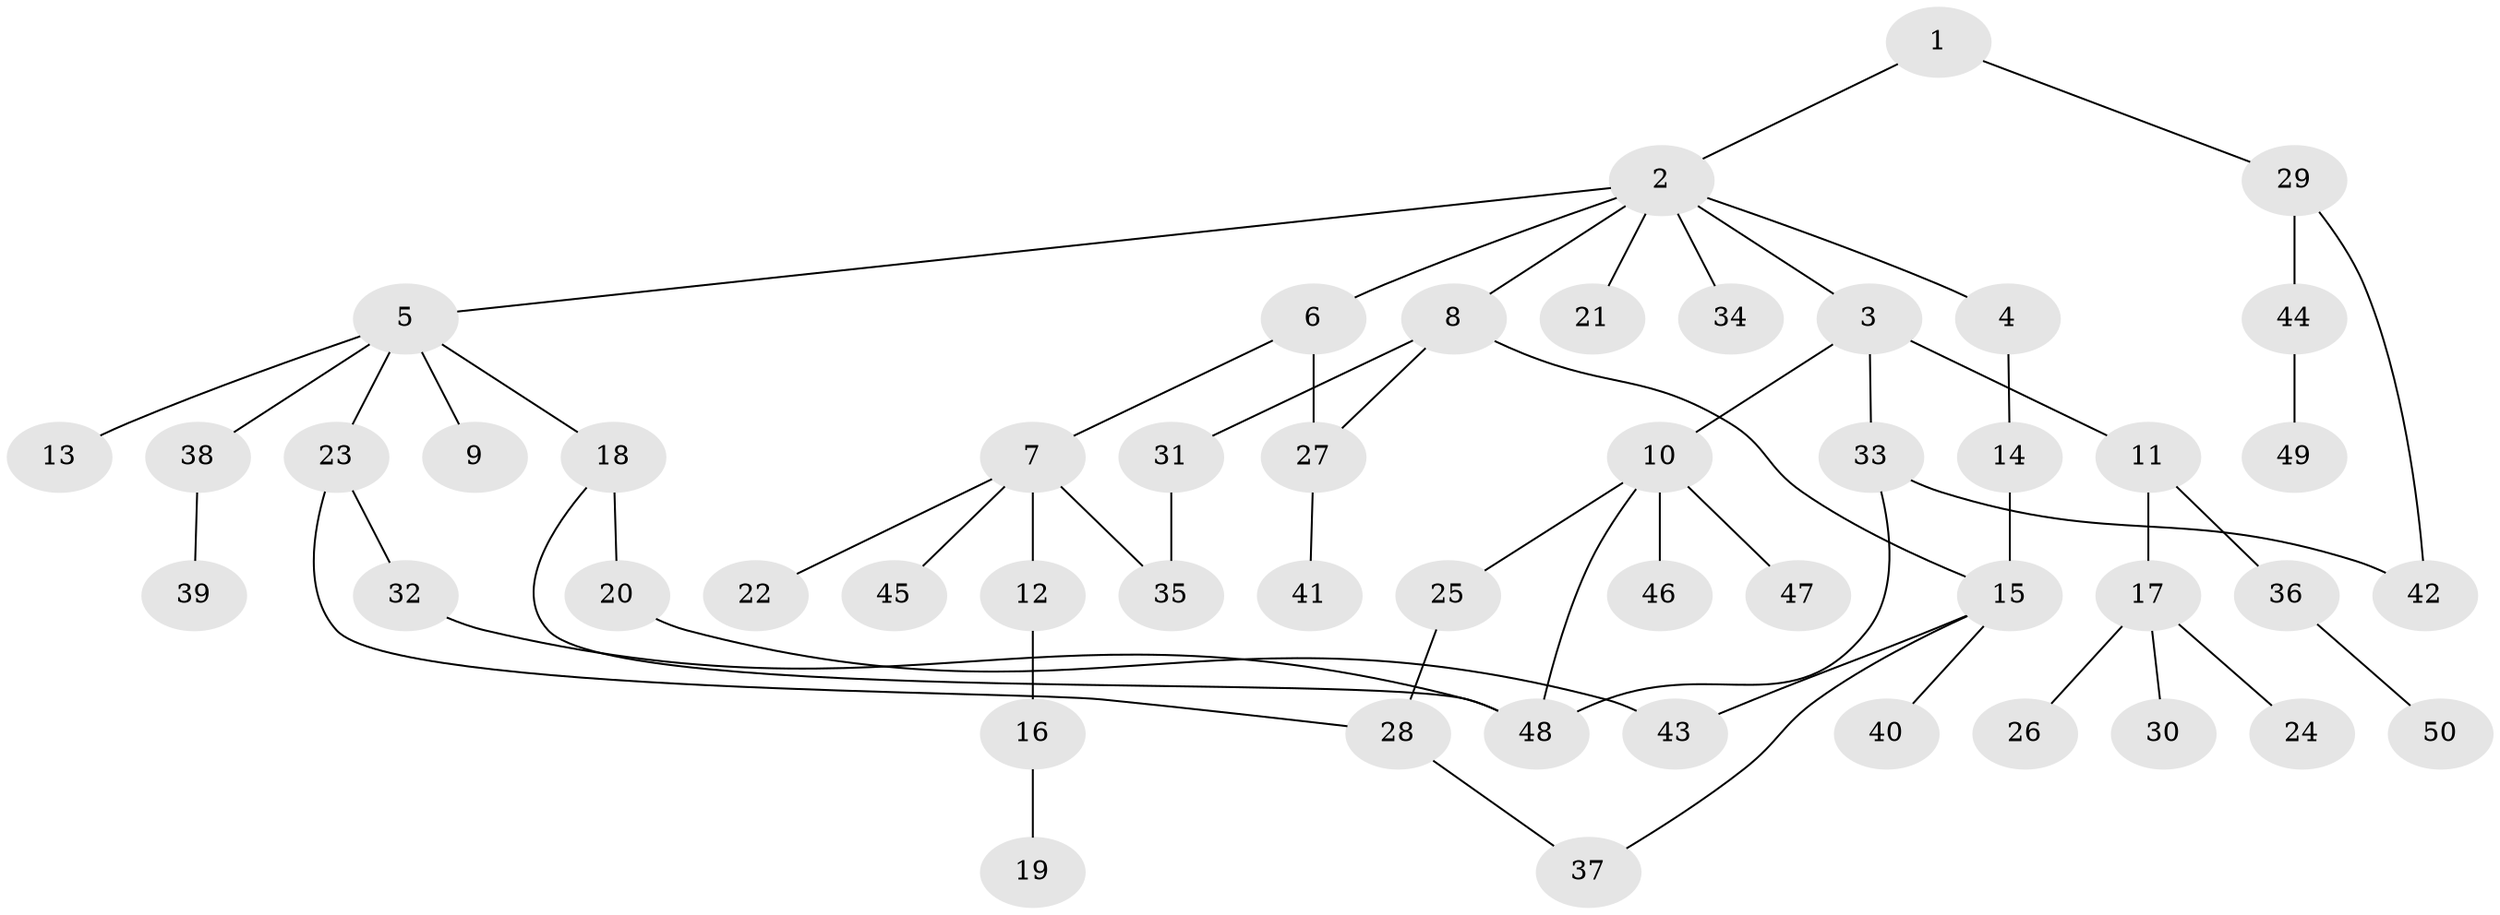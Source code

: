 // Generated by graph-tools (version 1.1) at 2025/49/03/09/25 03:49:22]
// undirected, 50 vertices, 59 edges
graph export_dot {
graph [start="1"]
  node [color=gray90,style=filled];
  1;
  2;
  3;
  4;
  5;
  6;
  7;
  8;
  9;
  10;
  11;
  12;
  13;
  14;
  15;
  16;
  17;
  18;
  19;
  20;
  21;
  22;
  23;
  24;
  25;
  26;
  27;
  28;
  29;
  30;
  31;
  32;
  33;
  34;
  35;
  36;
  37;
  38;
  39;
  40;
  41;
  42;
  43;
  44;
  45;
  46;
  47;
  48;
  49;
  50;
  1 -- 2;
  1 -- 29;
  2 -- 3;
  2 -- 4;
  2 -- 5;
  2 -- 6;
  2 -- 8;
  2 -- 21;
  2 -- 34;
  3 -- 10;
  3 -- 11;
  3 -- 33;
  4 -- 14;
  5 -- 9;
  5 -- 13;
  5 -- 18;
  5 -- 23;
  5 -- 38;
  6 -- 7;
  6 -- 27;
  7 -- 12;
  7 -- 22;
  7 -- 35;
  7 -- 45;
  8 -- 15;
  8 -- 27;
  8 -- 31;
  10 -- 25;
  10 -- 46;
  10 -- 47;
  10 -- 48;
  11 -- 17;
  11 -- 36;
  12 -- 16;
  14 -- 15;
  15 -- 40;
  15 -- 43;
  15 -- 37;
  16 -- 19;
  17 -- 24;
  17 -- 26;
  17 -- 30;
  18 -- 20;
  18 -- 48;
  20 -- 43;
  23 -- 28;
  23 -- 32;
  25 -- 28;
  27 -- 41;
  28 -- 37;
  29 -- 42;
  29 -- 44;
  31 -- 35;
  32 -- 48;
  33 -- 42;
  33 -- 48;
  36 -- 50;
  38 -- 39;
  44 -- 49;
}

